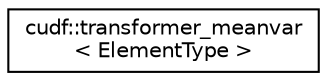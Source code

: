 digraph "Graphical Class Hierarchy"
{
  edge [fontname="Helvetica",fontsize="10",labelfontname="Helvetica",labelfontsize="10"];
  node [fontname="Helvetica",fontsize="10",shape=record];
  rankdir="LR";
  Node0 [label="cudf::transformer_meanvar\l\< ElementType \>",height=0.2,width=0.4,color="black", fillcolor="white", style="filled",URL="$structcudf_1_1transformer__meanvar.html",tooltip="Uses a scalar value to construct a meanvar object. This transforms thrust::pair<ElementType, bool> into ResultType = meanvar<ElementType> form. "];
}
